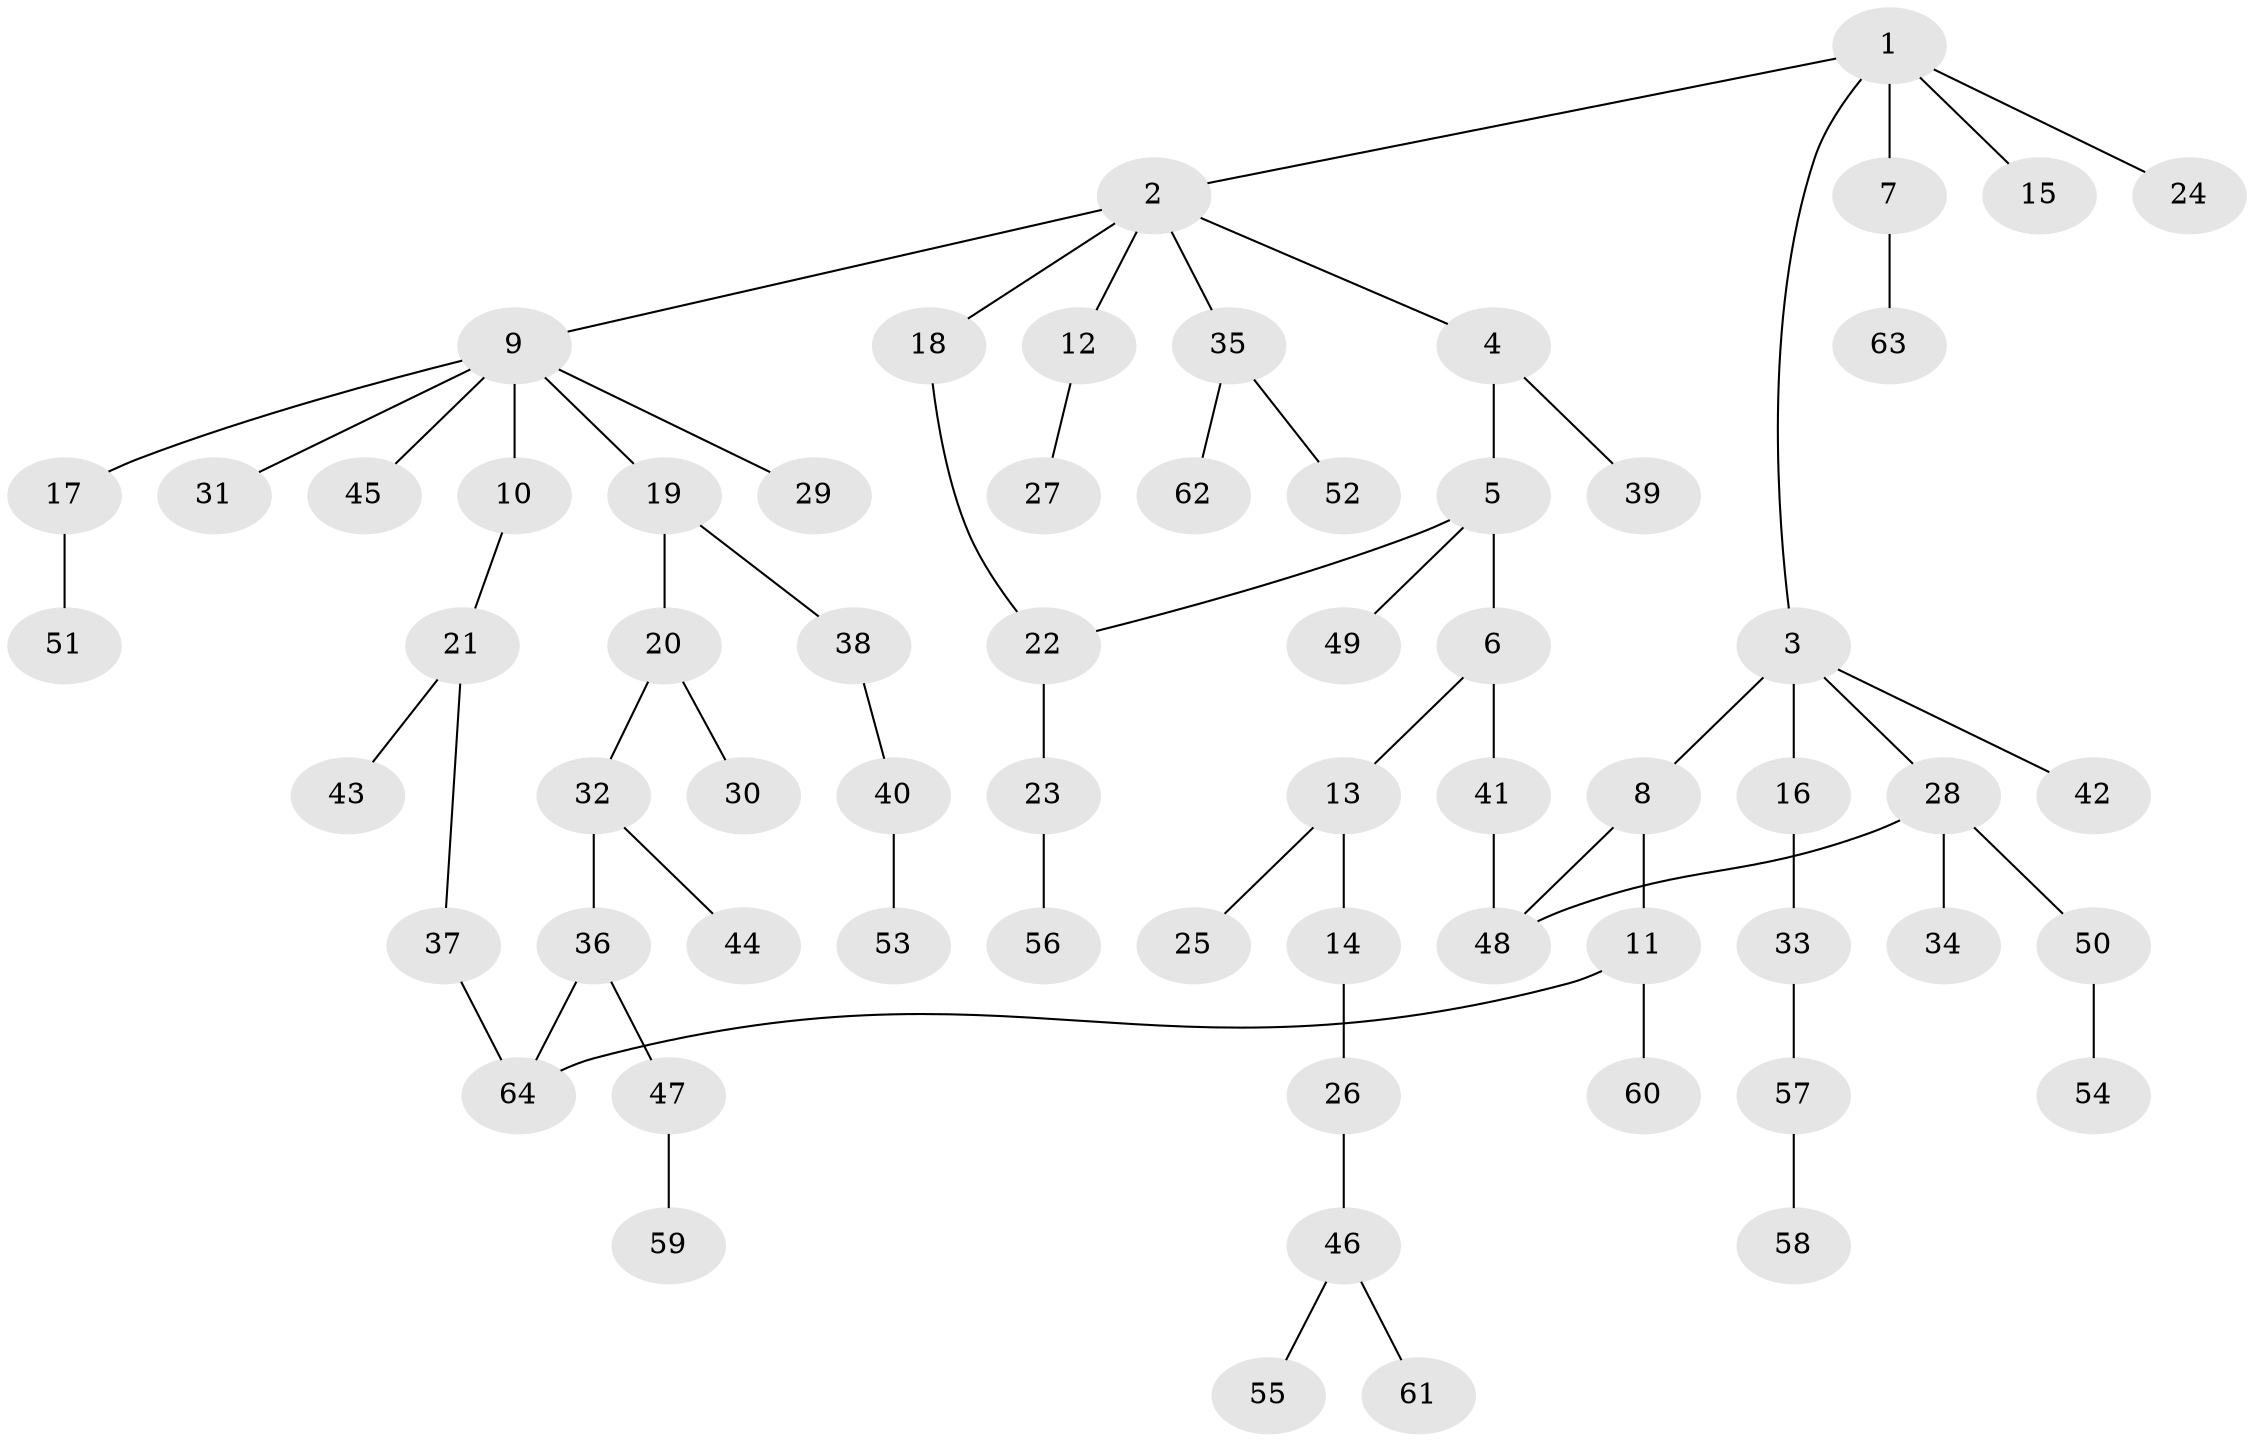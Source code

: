 // Generated by graph-tools (version 1.1) at 2025/10/02/27/25 16:10:55]
// undirected, 64 vertices, 68 edges
graph export_dot {
graph [start="1"]
  node [color=gray90,style=filled];
  1;
  2;
  3;
  4;
  5;
  6;
  7;
  8;
  9;
  10;
  11;
  12;
  13;
  14;
  15;
  16;
  17;
  18;
  19;
  20;
  21;
  22;
  23;
  24;
  25;
  26;
  27;
  28;
  29;
  30;
  31;
  32;
  33;
  34;
  35;
  36;
  37;
  38;
  39;
  40;
  41;
  42;
  43;
  44;
  45;
  46;
  47;
  48;
  49;
  50;
  51;
  52;
  53;
  54;
  55;
  56;
  57;
  58;
  59;
  60;
  61;
  62;
  63;
  64;
  1 -- 2;
  1 -- 3;
  1 -- 7;
  1 -- 15;
  1 -- 24;
  2 -- 4;
  2 -- 9;
  2 -- 12;
  2 -- 18;
  2 -- 35;
  3 -- 8;
  3 -- 16;
  3 -- 28;
  3 -- 42;
  4 -- 5;
  4 -- 39;
  5 -- 6;
  5 -- 49;
  5 -- 22;
  6 -- 13;
  6 -- 41;
  7 -- 63;
  8 -- 11;
  8 -- 48;
  9 -- 10;
  9 -- 17;
  9 -- 19;
  9 -- 29;
  9 -- 31;
  9 -- 45;
  10 -- 21;
  11 -- 60;
  11 -- 64;
  12 -- 27;
  13 -- 14;
  13 -- 25;
  14 -- 26;
  16 -- 33;
  17 -- 51;
  18 -- 22;
  19 -- 20;
  19 -- 38;
  20 -- 30;
  20 -- 32;
  21 -- 37;
  21 -- 43;
  22 -- 23;
  23 -- 56;
  26 -- 46;
  28 -- 34;
  28 -- 50;
  28 -- 48;
  32 -- 36;
  32 -- 44;
  33 -- 57;
  35 -- 52;
  35 -- 62;
  36 -- 47;
  36 -- 64;
  37 -- 64;
  38 -- 40;
  40 -- 53;
  41 -- 48;
  46 -- 55;
  46 -- 61;
  47 -- 59;
  50 -- 54;
  57 -- 58;
}
